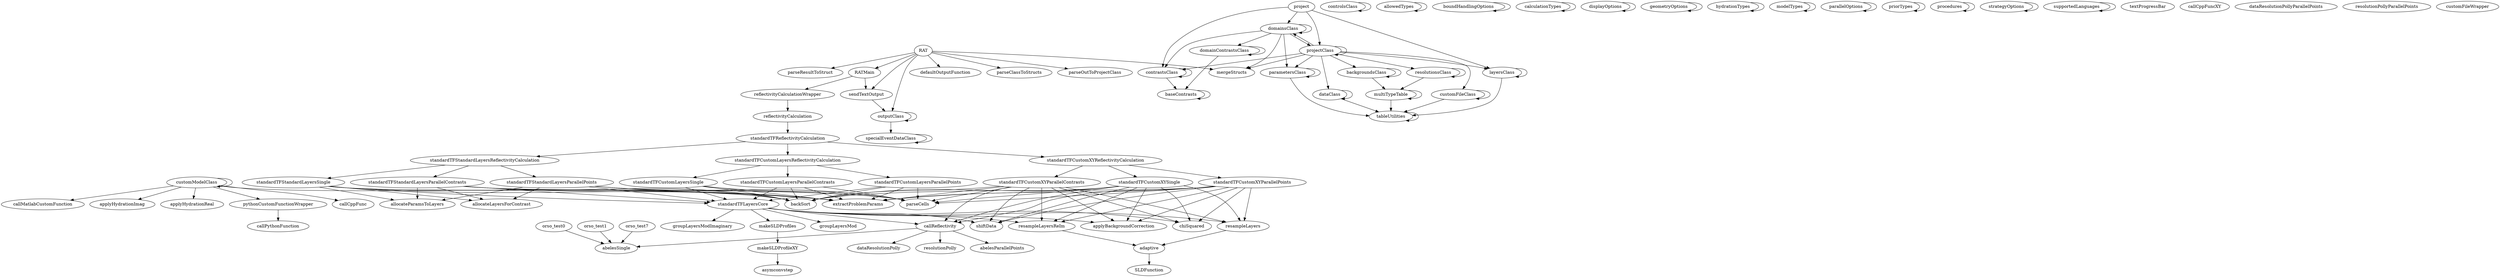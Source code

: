 /* Created by mdot for Matlab */
digraph m2html {
  RAT -> RATMain;
  RAT -> defaultOutputFunction;
  RAT -> outputClass;
  RAT -> sendTextOutput;
  RAT -> parseClassToStructs;
  RAT -> parseOutToProjectClass;
  RAT -> parseResultToStruct;
  RAT -> mergeStructs;
  RATMain -> sendTextOutput;
  RATMain -> reflectivityCalculationWrapper;
  controlsClass -> controlsClass;
  allowedTypes -> allowedTypes;
  boundHandlingOptions -> boundHandlingOptions;
  calculationTypes -> calculationTypes;
  displayOptions -> displayOptions;
  geometryOptions -> geometryOptions;
  hydrationTypes -> hydrationTypes;
  modelTypes -> modelTypes;
  parallelOptions -> parallelOptions;
  priorTypes -> priorTypes;
  procedures -> procedures;
  strategyOptions -> strategyOptions;
  supportedLanguages -> supportedLanguages;
  outputClass -> outputClass;
  outputClass -> specialEventDataClass;
  sendTextOutput -> outputClass;
  specialEventDataClass -> specialEventDataClass;
  project -> contrastsClass;
  project -> domainsClass;
  project -> layersClass;
  project -> projectClass;
  backgroundsClass -> backgroundsClass;
  backgroundsClass -> multiTypeTable;
  baseContrasts -> baseContrasts;
  contrastsClass -> baseContrasts;
  contrastsClass -> contrastsClass;
  customFileClass -> customFileClass;
  customFileClass -> tableUtilities;
  dataClass -> dataClass;
  dataClass -> tableUtilities;
  domainContrastsClass -> baseContrasts;
  domainContrastsClass -> domainContrastsClass;
  domainsClass -> contrastsClass;
  domainsClass -> domainContrastsClass;
  domainsClass -> domainsClass;
  domainsClass -> mergeStructs;
  domainsClass -> parametersClass;
  domainsClass -> projectClass;
  layersClass -> layersClass;
  layersClass -> tableUtilities;
  multiTypeTable -> multiTypeTable;
  multiTypeTable -> tableUtilities;
  parametersClass -> parametersClass;
  parametersClass -> tableUtilities;
  projectClass -> backgroundsClass;
  projectClass -> contrastsClass;
  projectClass -> customFileClass;
  projectClass -> dataClass;
  projectClass -> domainsClass;
  projectClass -> layersClass;
  projectClass -> mergeStructs;
  projectClass -> parametersClass;
  projectClass -> projectClass;
  projectClass -> resolutionsClass;
  resolutionsClass -> multiTypeTable;
  resolutionsClass -> resolutionsClass;
  tableUtilities -> tableUtilities;
  pythonCustomFunctionWrapper -> callPythonFunction;
  callReflectivity -> abelesParallelPoints;
  callReflectivity -> abelesSingle;
  callReflectivity -> dataResolutionPolly;
  callReflectivity -> resolutionPolly;
  customModelClass -> backSort;
  customModelClass -> callCppFunc;
  customModelClass -> callMatlabCustomFunction;
  customModelClass -> pythonCustomFunctionWrapper;
  customModelClass -> applyHydrationImag;
  customModelClass -> applyHydrationReal;
  customModelClass -> customModelClass;
  makeSLDProfileXY -> asymconvstep;
  makeSLDProfiles -> makeSLDProfileXY;
  orso_test0 -> abelesSingle;
  orso_test1 -> abelesSingle;
  orso_test7 -> abelesSingle;
  adaptive -> SLDFunction;
  resampleLayers -> adaptive;
  resampleLayersReIm -> adaptive;
  reflectivityCalculation -> standardTFReflectivityCalculation;
  reflectivityCalculationWrapper -> reflectivityCalculation;
  standardTFCustomLayersParallelContrasts -> extractProblemParams;
  standardTFCustomLayersParallelContrasts -> parseCells;
  standardTFCustomLayersParallelContrasts -> backSort;
  standardTFCustomLayersParallelContrasts -> standardTFLayersCore;
  standardTFCustomLayersParallelPoints -> extractProblemParams;
  standardTFCustomLayersParallelPoints -> parseCells;
  standardTFCustomLayersParallelPoints -> backSort;
  standardTFCustomLayersParallelPoints -> standardTFLayersCore;
  standardTFCustomLayersSingle -> extractProblemParams;
  standardTFCustomLayersSingle -> parseCells;
  standardTFCustomLayersSingle -> backSort;
  standardTFCustomLayersSingle -> standardTFLayersCore;
  standardTFCustomXYParallelContrasts -> extractProblemParams;
  standardTFCustomXYParallelContrasts -> parseCells;
  standardTFCustomXYParallelContrasts -> backSort;
  standardTFCustomXYParallelContrasts -> applyBackgroundCorrection;
  standardTFCustomXYParallelContrasts -> callReflectivity;
  standardTFCustomXYParallelContrasts -> chiSquared;
  standardTFCustomXYParallelContrasts -> resampleLayers;
  standardTFCustomXYParallelContrasts -> resampleLayersReIm;
  standardTFCustomXYParallelContrasts -> shiftData;
  standardTFCustomXYParallelPoints -> extractProblemParams;
  standardTFCustomXYParallelPoints -> parseCells;
  standardTFCustomXYParallelPoints -> backSort;
  standardTFCustomXYParallelPoints -> applyBackgroundCorrection;
  standardTFCustomXYParallelPoints -> callReflectivity;
  standardTFCustomXYParallelPoints -> chiSquared;
  standardTFCustomXYParallelPoints -> resampleLayers;
  standardTFCustomXYParallelPoints -> resampleLayersReIm;
  standardTFCustomXYParallelPoints -> shiftData;
  standardTFCustomXYSingle -> extractProblemParams;
  standardTFCustomXYSingle -> parseCells;
  standardTFCustomXYSingle -> backSort;
  standardTFCustomXYSingle -> applyBackgroundCorrection;
  standardTFCustomXYSingle -> callReflectivity;
  standardTFCustomXYSingle -> chiSquared;
  standardTFCustomXYSingle -> resampleLayers;
  standardTFCustomXYSingle -> resampleLayersReIm;
  standardTFCustomXYSingle -> shiftData;
  standardTFStandardLayersParallelContrasts -> extractProblemParams;
  standardTFStandardLayersParallelContrasts -> parseCells;
  standardTFStandardLayersParallelContrasts -> backSort;
  standardTFStandardLayersParallelContrasts -> allocateLayersForContrast;
  standardTFStandardLayersParallelContrasts -> allocateParamsToLayers;
  standardTFStandardLayersParallelContrasts -> standardTFLayersCore;
  standardTFStandardLayersParallelPoints -> extractProblemParams;
  standardTFStandardLayersParallelPoints -> parseCells;
  standardTFStandardLayersParallelPoints -> backSort;
  standardTFStandardLayersParallelPoints -> allocateLayersForContrast;
  standardTFStandardLayersParallelPoints -> allocateParamsToLayers;
  standardTFStandardLayersParallelPoints -> standardTFLayersCore;
  standardTFStandardLayersSingle -> extractProblemParams;
  standardTFStandardLayersSingle -> parseCells;
  standardTFStandardLayersSingle -> backSort;
  standardTFStandardLayersSingle -> allocateLayersForContrast;
  standardTFStandardLayersSingle -> allocateParamsToLayers;
  standardTFStandardLayersSingle -> standardTFLayersCore;
  standardTFCustomLayersReflectivityCalculation -> standardTFCustomLayersParallelContrasts;
  standardTFCustomLayersReflectivityCalculation -> standardTFCustomLayersParallelPoints;
  standardTFCustomLayersReflectivityCalculation -> standardTFCustomLayersSingle;
  standardTFCustomXYReflectivityCalculation -> standardTFCustomXYParallelContrasts;
  standardTFCustomXYReflectivityCalculation -> standardTFCustomXYParallelPoints;
  standardTFCustomXYReflectivityCalculation -> standardTFCustomXYSingle;
  standardTFLayersCore -> applyBackgroundCorrection;
  standardTFLayersCore -> callReflectivity;
  standardTFLayersCore -> chiSquared;
  standardTFLayersCore -> groupLayersMod;
  standardTFLayersCore -> groupLayersModImaginary;
  standardTFLayersCore -> makeSLDProfiles;
  standardTFLayersCore -> resampleLayers;
  standardTFLayersCore -> resampleLayersReIm;
  standardTFLayersCore -> shiftData;
  standardTFReflectivityCalculation -> standardTFCustomLayersReflectivityCalculation;
  standardTFReflectivityCalculation -> standardTFCustomXYReflectivityCalculation;
  standardTFReflectivityCalculation -> standardTFStandardLayersReflectivityCalculation;
  standardTFStandardLayersReflectivityCalculation -> standardTFStandardLayersParallelContrasts;
  standardTFStandardLayersReflectivityCalculation -> standardTFStandardLayersParallelPoints;
  standardTFStandardLayersReflectivityCalculation -> standardTFStandardLayersSingle;

  RAT [URL="API/RAT.html"];
  RATMain [URL="API/RATMain.html"];
  controlsClass [URL="API/controlsClass/controlsClass.html"];
  allowedTypes [URL="API/enums/allowedTypes.html"];
  boundHandlingOptions [URL="API/enums/boundHandlingOptions.html"];
  calculationTypes [URL="API/enums/calculationTypes.html"];
  displayOptions [URL="API/enums/displayOptions.html"];
  geometryOptions [URL="API/enums/geometryOptions.html"];
  hydrationTypes [URL="API/enums/hydrationTypes.html"];
  modelTypes [URL="API/enums/modelTypes.html"];
  parallelOptions [URL="API/enums/parallelOptions.html"];
  priorTypes [URL="API/enums/priorTypes.html"];
  procedures [URL="API/enums/procedures.html"];
  strategyOptions [URL="API/enums/strategyOptions.html"];
  supportedLanguages [URL="API/enums/supportedLanguages.html"];
  extractProblemParams [URL="API/extractProblemParams.html"];
  defaultOutputFunction [URL="API/outputFunction/defaultOutputFunction.html"];
  outputClass [URL="API/outputFunction/outputClass.html"];
  sendTextOutput [URL="API/outputFunction/sendTextOutput.html"];
  specialEventDataClass [URL="API/outputFunction/specialEventDataClass.html"];
  parseCells [URL="API/parseCells.html"];
  parseClassToStructs [URL="API/parseClassToStructs.html"];
  parseOutToProjectClass [URL="API/parseOutToProjectClass.html"];
  parseResultToStruct [URL="API/parseResultToStruct.html"];
  project [URL="API/project.html"];
  backgroundsClass [URL="API/projectClass/backgroundsClass.html"];
  baseContrasts [URL="API/projectClass/baseContrasts.html"];
  contrastsClass [URL="API/projectClass/contrastsClass.html"];
  customFileClass [URL="API/projectClass/customFileClass.html"];
  dataClass [URL="API/projectClass/dataClass.html"];
  domainContrastsClass [URL="API/projectClass/domainContrastsClass.html"];
  domainsClass [URL="API/projectClass/domainsClass.html"];
  layersClass [URL="API/projectClass/layersClass.html"];
  mergeStructs [URL="API/projectClass/mergeStructs.html"];
  multiTypeTable [URL="API/projectClass/multiTypeTable.html"];
  parametersClass [URL="API/projectClass/parametersClass.html"];
  projectClass [URL="API/projectClass/projectClass.html"];
  resolutionsClass [URL="API/projectClass/resolutionsClass.html"];
  tableUtilities [URL="API/projectClass/tableUtilities.html"];
  textProgressBar [URL="API/textProgressBar.html"];
  backSort [URL="targetFunctions/common/backSort/backSort.html"];
  callCppFunc [URL="targetFunctions/common/callCustomFunction/callCppFunction/callCppFunc.html"];
  callCppFuncXY [URL="targetFunctions/common/callCustomFunction/callCppFunction/callCppFuncXY.html"];
  callMatlabCustomFunction [URL="targetFunctions/common/callCustomFunction/callMatlabFunction/callMatlabCustomFunction.html"];
  callPythonFunction [URL="targetFunctions/common/callCustomFunction/callPythonFunction/callPythonFunction.html"];
  pythonCustomFunctionWrapper [URL="targetFunctions/common/callCustomFunction/callPythonFunction/pythonCustomFunctionWrapper.html"];
  applyBackgroundCorrection [URL="targetFunctions/common/callReflectivity/applyBackgroundCorrection.html"];
  callReflectivity [URL="targetFunctions/common/callReflectivity/callReflectivity.html"];
  chiSquared [URL="targetFunctions/common/costFunctions/chiSquared/chiSquared.html"];
  applyHydrationImag [URL="targetFunctions/common/customModelsClass/applyHydrationImag.html"];
  applyHydrationReal [URL="targetFunctions/common/customModelsClass/applyHydrationReal.html"];
  customModelClass [URL="targetFunctions/common/customModelsClass/customModelClass.html"];
  allocateLayersForContrast [URL="targetFunctions/common/groupLayers/allocateLayersForContrast.html"];
  allocateParamsToLayers [URL="targetFunctions/common/groupLayers/allocateParamsToLayers.html"];
  groupLayersMod [URL="targetFunctions/common/groupLayers/groupLayersMod.html"];
  groupLayersModImaginary [URL="targetFunctions/common/groupLayers/groupLayersModImaginary.html"];
  asymconvstep [URL="targetFunctions/common/makeSLDProfiles/asymconvstep.html"];
  makeSLDProfileXY [URL="targetFunctions/common/makeSLDProfiles/makeSLDProfileXY.html"];
  makeSLDProfiles [URL="targetFunctions/common/makeSLDProfiles/makeSLDProfiles.html"];
  abelesParallelPoints [URL="targetFunctions/common/reflectivityCalculations/abeles/abelesParallelPoints.html"];
  abelesSingle [URL="targetFunctions/common/reflectivityCalculations/abeles/abelesSingle.html"];
  orso_test0 [URL="targetFunctions/common/reflectivityCalculations/abeles/orso_test0.html"];
  orso_test1 [URL="targetFunctions/common/reflectivityCalculations/abeles/orso_test1.html"];
  orso_test7 [URL="targetFunctions/common/reflectivityCalculations/abeles/orso_test7.html"];
  SLDFunction [URL="targetFunctions/common/resampleLayers/SLDFunction.html"];
  adaptive [URL="targetFunctions/common/resampleLayers/adaptive.html"];
  resampleLayers [URL="targetFunctions/common/resampleLayers/resampleLayers.html"];
  resampleLayersReIm [URL="targetFunctions/common/resampleLayers/resampleLayersReIm.html"];
  dataResolutionPolly [URL="targetFunctions/common/resolutionFunctions/simpleGaussian/dataResolutionPolly.html"];
  dataResolutionPollyParallelPoints [URL="targetFunctions/common/resolutionFunctions/simpleGaussian/dataResolutionPollyParallelPoints.html"];
  resolutionPolly [URL="targetFunctions/common/resolutionFunctions/simpleGaussian/resolutionPolly.html"];
  resolutionPollyParallelPoints [URL="targetFunctions/common/resolutionFunctions/simpleGaussian/resolutionPollyParallelPoints.html"];
  shiftData [URL="targetFunctions/common/shiftData/shiftData.html"];
  reflectivityCalculation [URL="targetFunctions/reflectivityCalculation/reflectivityCalculation.html"];
  reflectivityCalculationWrapper [URL="targetFunctions/reflectivityCalculation/reflectivityCalculationWrapper.html"];
  customFileWrapper [URL="targetFunctions/standardTF/customLayers/customFileWrapper.html"];
  standardTFCustomLayersParallelContrasts [URL="targetFunctions/standardTF/customLayers/standardTFCustomLayersParallelContrasts.html"];
  standardTFCustomLayersParallelPoints [URL="targetFunctions/standardTF/customLayers/standardTFCustomLayersParallelPoints.html"];
  standardTFCustomLayersSingle [URL="targetFunctions/standardTF/customLayers/standardTFCustomLayersSingle.html"];
  standardTFCustomXYParallelContrasts [URL="targetFunctions/standardTF/customXY/standardTFCustomXYParallelContrasts.html"];
  standardTFCustomXYParallelPoints [URL="targetFunctions/standardTF/customXY/standardTFCustomXYParallelPoints.html"];
  standardTFCustomXYSingle [URL="targetFunctions/standardTF/customXY/standardTFCustomXYSingle.html"];
  standardTFStandardLayersParallelContrasts [URL="targetFunctions/standardTF/standardLayers/standardTFStandardLayersParallelContrasts.html"];
  standardTFStandardLayersParallelPoints [URL="targetFunctions/standardTF/standardLayers/standardTFStandardLayersParallelPoints.html"];
  standardTFStandardLayersSingle [URL="targetFunctions/standardTF/standardLayers/standardTFStandardLayersSingle.html"];
  standardTFCustomLayersReflectivityCalculation [URL="targetFunctions/standardTF/standardTFCustomLayersReflectivityCalculation.html"];
  standardTFCustomXYReflectivityCalculation [URL="targetFunctions/standardTF/standardTFCustomXYReflectivityCalculation.html"];
  standardTFLayersCore [URL="targetFunctions/standardTF/standardTFLayersCore.html"];
  standardTFReflectivityCalculation [URL="targetFunctions/standardTF/standardTFReflectivityCalculation.html"];
  standardTFStandardLayersReflectivityCalculation [URL="targetFunctions/standardTF/standardTFStandardLayersReflectivityCalculation.html"];
}